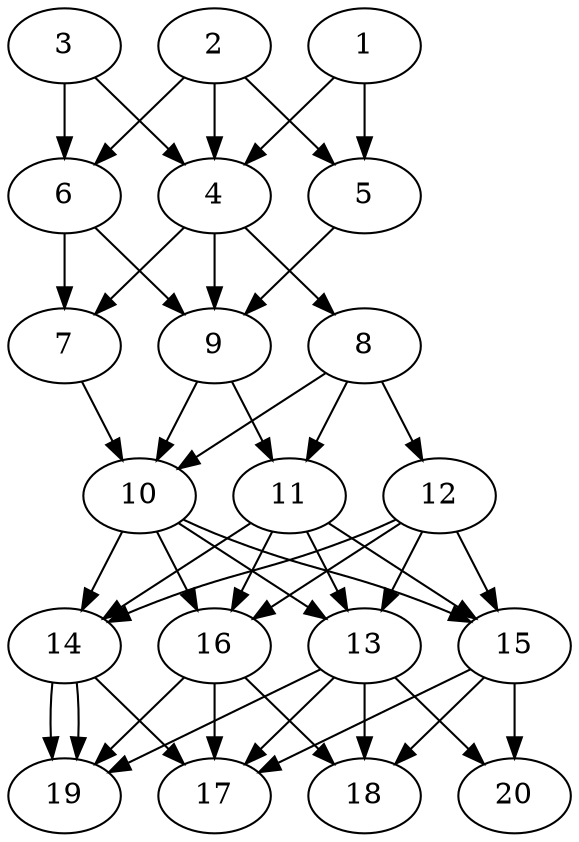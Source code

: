 // DAG automatically generated by daggen at Thu Oct  3 13:58:42 2019
// ./daggen --dot -n 20 --ccr 0.5 --fat 0.5 --regular 0.9 --density 0.9 --mindata 5242880 --maxdata 52428800 
digraph G {
  1 [size="72136704", alpha="0.01", expect_size="36068352"] 
  1 -> 4 [size ="36068352"]
  1 -> 5 [size ="36068352"]
  2 [size="77189120", alpha="0.11", expect_size="38594560"] 
  2 -> 4 [size ="38594560"]
  2 -> 5 [size ="38594560"]
  2 -> 6 [size ="38594560"]
  3 [size="93601792", alpha="0.03", expect_size="46800896"] 
  3 -> 4 [size ="46800896"]
  3 -> 6 [size ="46800896"]
  4 [size="69914624", alpha="0.10", expect_size="34957312"] 
  4 -> 7 [size ="34957312"]
  4 -> 8 [size ="34957312"]
  4 -> 9 [size ="34957312"]
  5 [size="32258048", alpha="0.16", expect_size="16129024"] 
  5 -> 9 [size ="16129024"]
  6 [size="68360192", alpha="0.03", expect_size="34180096"] 
  6 -> 7 [size ="34180096"]
  6 -> 9 [size ="34180096"]
  7 [size="80838656", alpha="0.11", expect_size="40419328"] 
  7 -> 10 [size ="40419328"]
  8 [size="80035840", alpha="0.15", expect_size="40017920"] 
  8 -> 10 [size ="40017920"]
  8 -> 11 [size ="40017920"]
  8 -> 12 [size ="40017920"]
  9 [size="87218176", alpha="0.00", expect_size="43609088"] 
  9 -> 10 [size ="43609088"]
  9 -> 11 [size ="43609088"]
  10 [size="31176704", alpha="0.19", expect_size="15588352"] 
  10 -> 13 [size ="15588352"]
  10 -> 14 [size ="15588352"]
  10 -> 15 [size ="15588352"]
  10 -> 16 [size ="15588352"]
  11 [size="24700928", alpha="0.12", expect_size="12350464"] 
  11 -> 13 [size ="12350464"]
  11 -> 14 [size ="12350464"]
  11 -> 15 [size ="12350464"]
  11 -> 16 [size ="12350464"]
  12 [size="28747776", alpha="0.16", expect_size="14373888"] 
  12 -> 13 [size ="14373888"]
  12 -> 14 [size ="14373888"]
  12 -> 15 [size ="14373888"]
  12 -> 16 [size ="14373888"]
  13 [size="80492544", alpha="0.08", expect_size="40246272"] 
  13 -> 17 [size ="40246272"]
  13 -> 18 [size ="40246272"]
  13 -> 19 [size ="40246272"]
  13 -> 20 [size ="40246272"]
  14 [size="94611456", alpha="0.04", expect_size="47305728"] 
  14 -> 17 [size ="47305728"]
  14 -> 19 [size ="47305728"]
  14 -> 19 [size ="47305728"]
  15 [size="46571520", alpha="0.16", expect_size="23285760"] 
  15 -> 17 [size ="23285760"]
  15 -> 18 [size ="23285760"]
  15 -> 20 [size ="23285760"]
  16 [size="28194816", alpha="0.14", expect_size="14097408"] 
  16 -> 17 [size ="14097408"]
  16 -> 18 [size ="14097408"]
  16 -> 19 [size ="14097408"]
  17 [size="43677696", alpha="0.05", expect_size="21838848"] 
  18 [size="94361600", alpha="0.05", expect_size="47180800"] 
  19 [size="71886848", alpha="0.06", expect_size="35943424"] 
  20 [size="73562112", alpha="0.15", expect_size="36781056"] 
}
